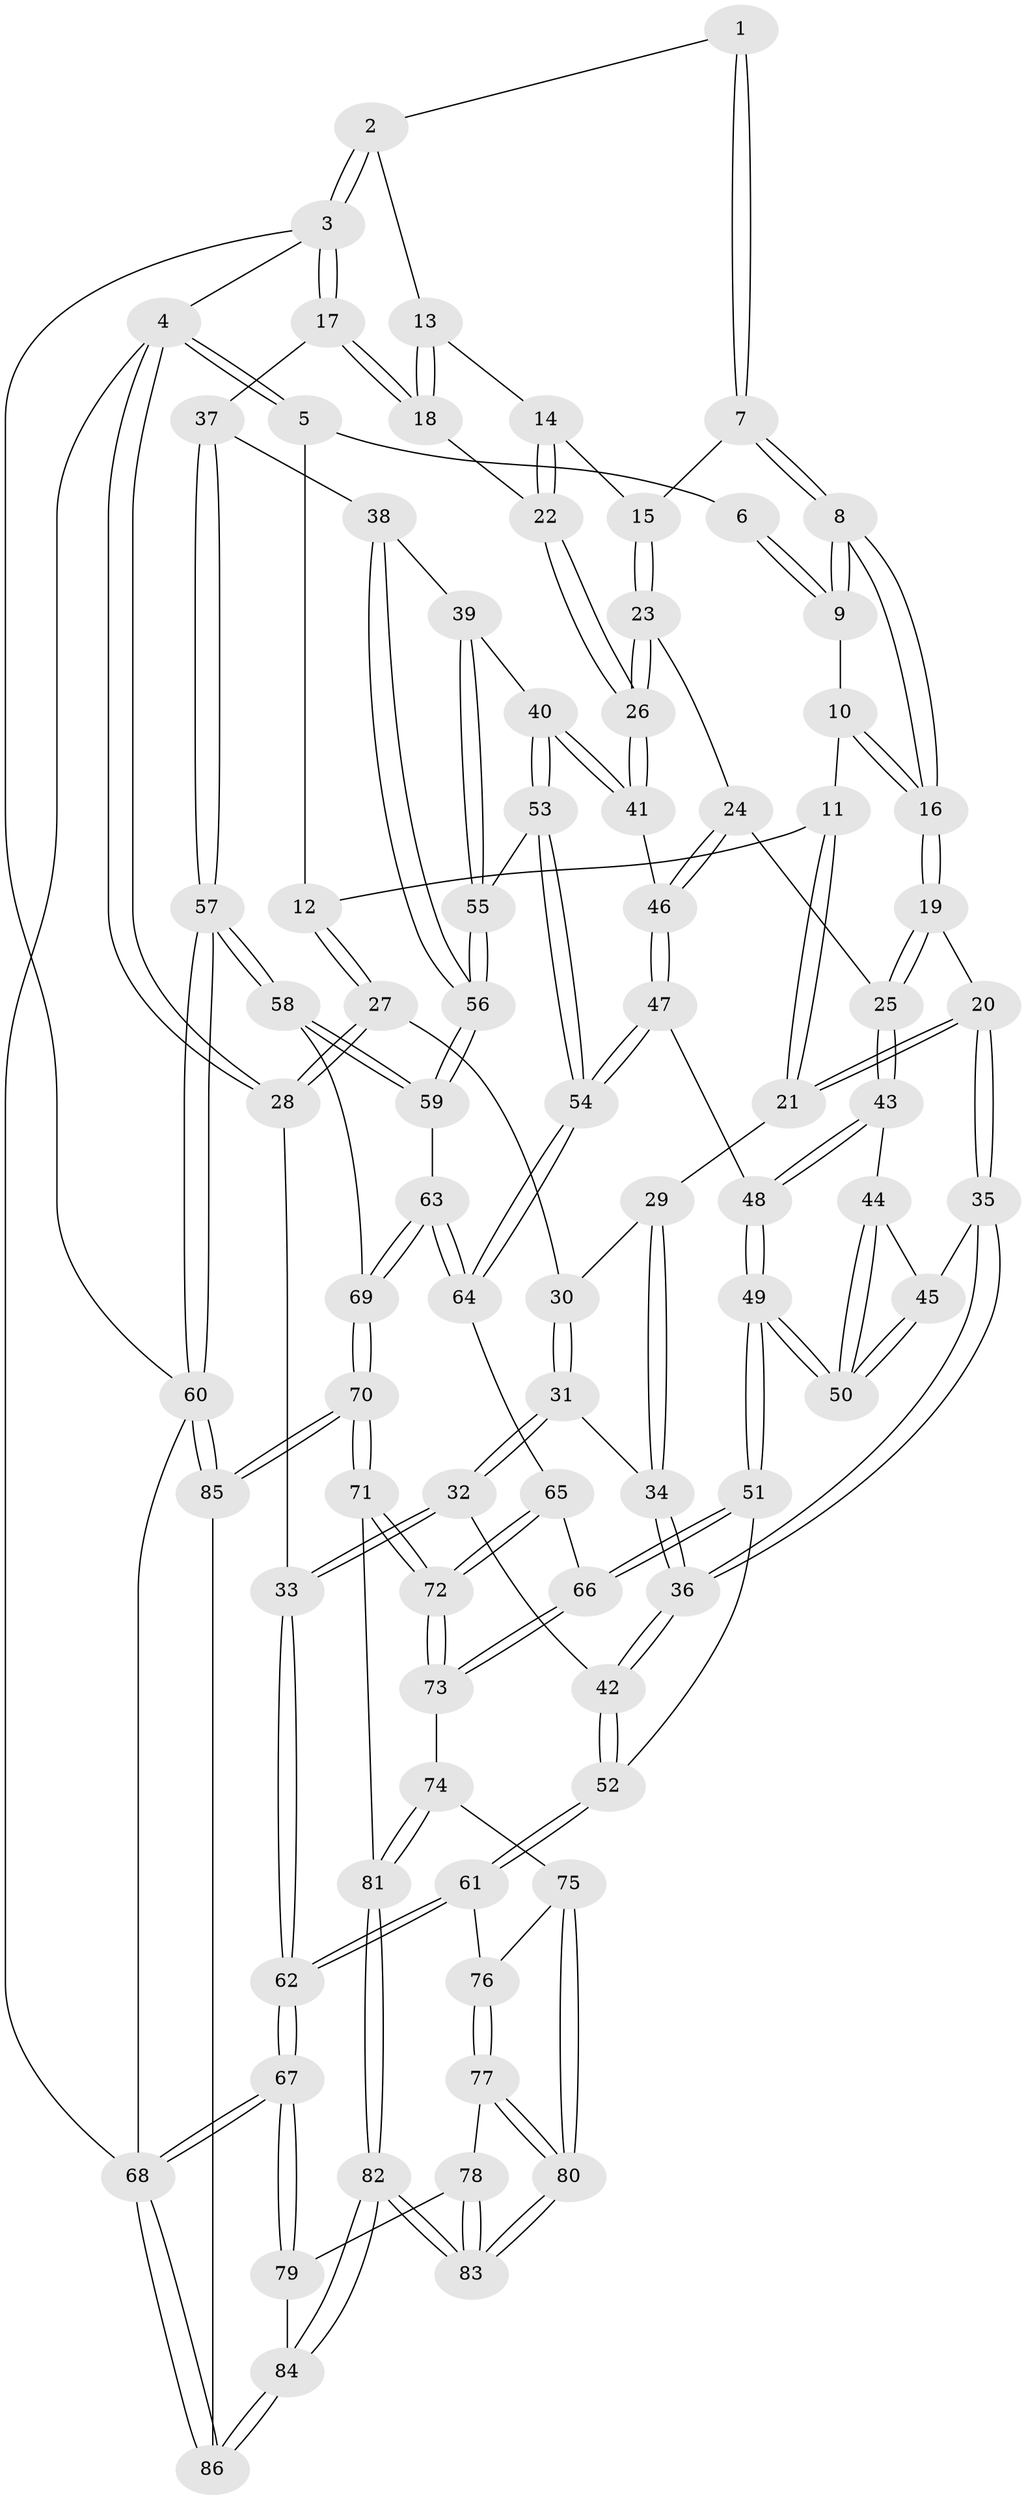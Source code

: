 // Generated by graph-tools (version 1.1) at 2025/17/03/09/25 04:17:12]
// undirected, 86 vertices, 212 edges
graph export_dot {
graph [start="1"]
  node [color=gray90,style=filled];
  1 [pos="+0.5292142882532912+0"];
  2 [pos="+0.7122622754985555+0"];
  3 [pos="+1+0"];
  4 [pos="+0+0"];
  5 [pos="+0.009376481891831987+0"];
  6 [pos="+0.3306414241866819+0"];
  7 [pos="+0.4846335736357028+0.09528478420515578"];
  8 [pos="+0.45213712840135534+0.11156175887104446"];
  9 [pos="+0.3236807772375604+0"];
  10 [pos="+0.28273943085961645+0.03885485431785153"];
  11 [pos="+0.2451531918079455+0.07639232378254543"];
  12 [pos="+0.13506411037737778+0.09518711454430574"];
  13 [pos="+0.6905181530934806+0.0026637963478541886"];
  14 [pos="+0.6344681281536444+0.07911706873917436"];
  15 [pos="+0.5860217672525396+0.11567770012902044"];
  16 [pos="+0.4184683611077531+0.1552727580210603"];
  17 [pos="+1+0.1558357346382456"];
  18 [pos="+0.8135325066633455+0.14782719943947634"];
  19 [pos="+0.3976386695329434+0.2129930482149217"];
  20 [pos="+0.3476449379132217+0.22485745938828097"];
  21 [pos="+0.3162109300587879+0.20927041789614748"];
  22 [pos="+0.7341324383001808+0.2237141389930216"];
  23 [pos="+0.5966548424338464+0.21171314471121114"];
  24 [pos="+0.5033717892038428+0.2752342483548604"];
  25 [pos="+0.434529575543147+0.24964235834240417"];
  26 [pos="+0.7059564217036488+0.276942319091637"];
  27 [pos="+0.12329364018685132+0.11811166812369249"];
  28 [pos="+0+0.24966819184576988"];
  29 [pos="+0.27265110349218996+0.21179890481538005"];
  30 [pos="+0.14161600186493442+0.1532468147906797"];
  31 [pos="+0.15186149837380275+0.24362791246297444"];
  32 [pos="+0+0.3578160668232722"];
  33 [pos="+0+0.3294293842631249"];
  34 [pos="+0.18048336276835636+0.2742644604581641"];
  35 [pos="+0.2804418798077123+0.35392609809664993"];
  36 [pos="+0.2057408750733104+0.3799951444395449"];
  37 [pos="+1+0.24884420114195052"];
  38 [pos="+0.9247802880230307+0.33273376591465037"];
  39 [pos="+0.8658382803131066+0.3469663822520448"];
  40 [pos="+0.7223762448852441+0.3351566460082017"];
  41 [pos="+0.7140041452549067+0.323946307716359"];
  42 [pos="+0.14633391999313222+0.4521706507547443"];
  43 [pos="+0.41598472341698906+0.345007062143885"];
  44 [pos="+0.40344230888030647+0.35215060363482764"];
  45 [pos="+0.31900487790746007+0.37905331830294886"];
  46 [pos="+0.5436416002953484+0.3588782330420579"];
  47 [pos="+0.5014638566794839+0.49603750141191283"];
  48 [pos="+0.49766302391521994+0.4963250114665754"];
  49 [pos="+0.41462634810522825+0.5227277875601473"];
  50 [pos="+0.37207405470160015+0.4507642612497054"];
  51 [pos="+0.31797169663244607+0.6100996773294"];
  52 [pos="+0.18622613454219833+0.5627561847062096"];
  53 [pos="+0.7037045714466172+0.4504878923549927"];
  54 [pos="+0.5811734063516932+0.5407089157785271"];
  55 [pos="+0.8083445114383331+0.5217303754149037"];
  56 [pos="+0.8542625501206581+0.590560484512122"];
  57 [pos="+1+0.7538369177701715"];
  58 [pos="+1+0.7530732912233694"];
  59 [pos="+0.8876697652766559+0.668131845208644"];
  60 [pos="+1+1"];
  61 [pos="+0.04117206804630843+0.7054453996212556"];
  62 [pos="+0+0.6871947684460488"];
  63 [pos="+0.7099257010178491+0.7036494336328974"];
  64 [pos="+0.6121760845147562+0.6210063528099009"];
  65 [pos="+0.5355763362494569+0.6806374650383071"];
  66 [pos="+0.32035082238470053+0.6178898369905749"];
  67 [pos="+0+1"];
  68 [pos="+0+1"];
  69 [pos="+0.6264416879649787+0.891596360957742"];
  70 [pos="+0.6041683973114237+0.9364262283186755"];
  71 [pos="+0.5147081104444268+0.8836535597491483"];
  72 [pos="+0.4604641937606663+0.7959185766324649"];
  73 [pos="+0.33818762264814806+0.7263545404135463"];
  74 [pos="+0.2889008906139755+0.7888103959245895"];
  75 [pos="+0.2523261476017698+0.7908610476824975"];
  76 [pos="+0.05798593284153068+0.7303049782322018"];
  77 [pos="+0.05918984669610016+0.7345454399743968"];
  78 [pos="+0.035631963796451116+0.8916211118587257"];
  79 [pos="+0.008236611262825705+0.9152649176665975"];
  80 [pos="+0.14240408316429407+0.871816590933663"];
  81 [pos="+0.28719872493343085+0.96112192547692"];
  82 [pos="+0.21709936196728447+1"];
  83 [pos="+0.147591113349233+0.9223878669114549"];
  84 [pos="+0.20969829521748262+1"];
  85 [pos="+0.7055718413490302+1"];
  86 [pos="+0.20333849424359884+1"];
  1 -- 2;
  1 -- 7;
  1 -- 7;
  2 -- 3;
  2 -- 3;
  2 -- 13;
  3 -- 4;
  3 -- 17;
  3 -- 17;
  3 -- 60;
  4 -- 5;
  4 -- 5;
  4 -- 28;
  4 -- 28;
  4 -- 68;
  5 -- 6;
  5 -- 12;
  6 -- 9;
  6 -- 9;
  7 -- 8;
  7 -- 8;
  7 -- 15;
  8 -- 9;
  8 -- 9;
  8 -- 16;
  8 -- 16;
  9 -- 10;
  10 -- 11;
  10 -- 16;
  10 -- 16;
  11 -- 12;
  11 -- 21;
  11 -- 21;
  12 -- 27;
  12 -- 27;
  13 -- 14;
  13 -- 18;
  13 -- 18;
  14 -- 15;
  14 -- 22;
  14 -- 22;
  15 -- 23;
  15 -- 23;
  16 -- 19;
  16 -- 19;
  17 -- 18;
  17 -- 18;
  17 -- 37;
  18 -- 22;
  19 -- 20;
  19 -- 25;
  19 -- 25;
  20 -- 21;
  20 -- 21;
  20 -- 35;
  20 -- 35;
  21 -- 29;
  22 -- 26;
  22 -- 26;
  23 -- 24;
  23 -- 26;
  23 -- 26;
  24 -- 25;
  24 -- 46;
  24 -- 46;
  25 -- 43;
  25 -- 43;
  26 -- 41;
  26 -- 41;
  27 -- 28;
  27 -- 28;
  27 -- 30;
  28 -- 33;
  29 -- 30;
  29 -- 34;
  29 -- 34;
  30 -- 31;
  30 -- 31;
  31 -- 32;
  31 -- 32;
  31 -- 34;
  32 -- 33;
  32 -- 33;
  32 -- 42;
  33 -- 62;
  33 -- 62;
  34 -- 36;
  34 -- 36;
  35 -- 36;
  35 -- 36;
  35 -- 45;
  36 -- 42;
  36 -- 42;
  37 -- 38;
  37 -- 57;
  37 -- 57;
  38 -- 39;
  38 -- 56;
  38 -- 56;
  39 -- 40;
  39 -- 55;
  39 -- 55;
  40 -- 41;
  40 -- 41;
  40 -- 53;
  40 -- 53;
  41 -- 46;
  42 -- 52;
  42 -- 52;
  43 -- 44;
  43 -- 48;
  43 -- 48;
  44 -- 45;
  44 -- 50;
  44 -- 50;
  45 -- 50;
  45 -- 50;
  46 -- 47;
  46 -- 47;
  47 -- 48;
  47 -- 54;
  47 -- 54;
  48 -- 49;
  48 -- 49;
  49 -- 50;
  49 -- 50;
  49 -- 51;
  49 -- 51;
  51 -- 52;
  51 -- 66;
  51 -- 66;
  52 -- 61;
  52 -- 61;
  53 -- 54;
  53 -- 54;
  53 -- 55;
  54 -- 64;
  54 -- 64;
  55 -- 56;
  55 -- 56;
  56 -- 59;
  56 -- 59;
  57 -- 58;
  57 -- 58;
  57 -- 60;
  57 -- 60;
  58 -- 59;
  58 -- 59;
  58 -- 69;
  59 -- 63;
  60 -- 85;
  60 -- 85;
  60 -- 68;
  61 -- 62;
  61 -- 62;
  61 -- 76;
  62 -- 67;
  62 -- 67;
  63 -- 64;
  63 -- 64;
  63 -- 69;
  63 -- 69;
  64 -- 65;
  65 -- 66;
  65 -- 72;
  65 -- 72;
  66 -- 73;
  66 -- 73;
  67 -- 68;
  67 -- 68;
  67 -- 79;
  67 -- 79;
  68 -- 86;
  68 -- 86;
  69 -- 70;
  69 -- 70;
  70 -- 71;
  70 -- 71;
  70 -- 85;
  70 -- 85;
  71 -- 72;
  71 -- 72;
  71 -- 81;
  72 -- 73;
  72 -- 73;
  73 -- 74;
  74 -- 75;
  74 -- 81;
  74 -- 81;
  75 -- 76;
  75 -- 80;
  75 -- 80;
  76 -- 77;
  76 -- 77;
  77 -- 78;
  77 -- 80;
  77 -- 80;
  78 -- 79;
  78 -- 83;
  78 -- 83;
  79 -- 84;
  80 -- 83;
  80 -- 83;
  81 -- 82;
  81 -- 82;
  82 -- 83;
  82 -- 83;
  82 -- 84;
  82 -- 84;
  84 -- 86;
  84 -- 86;
  85 -- 86;
}
